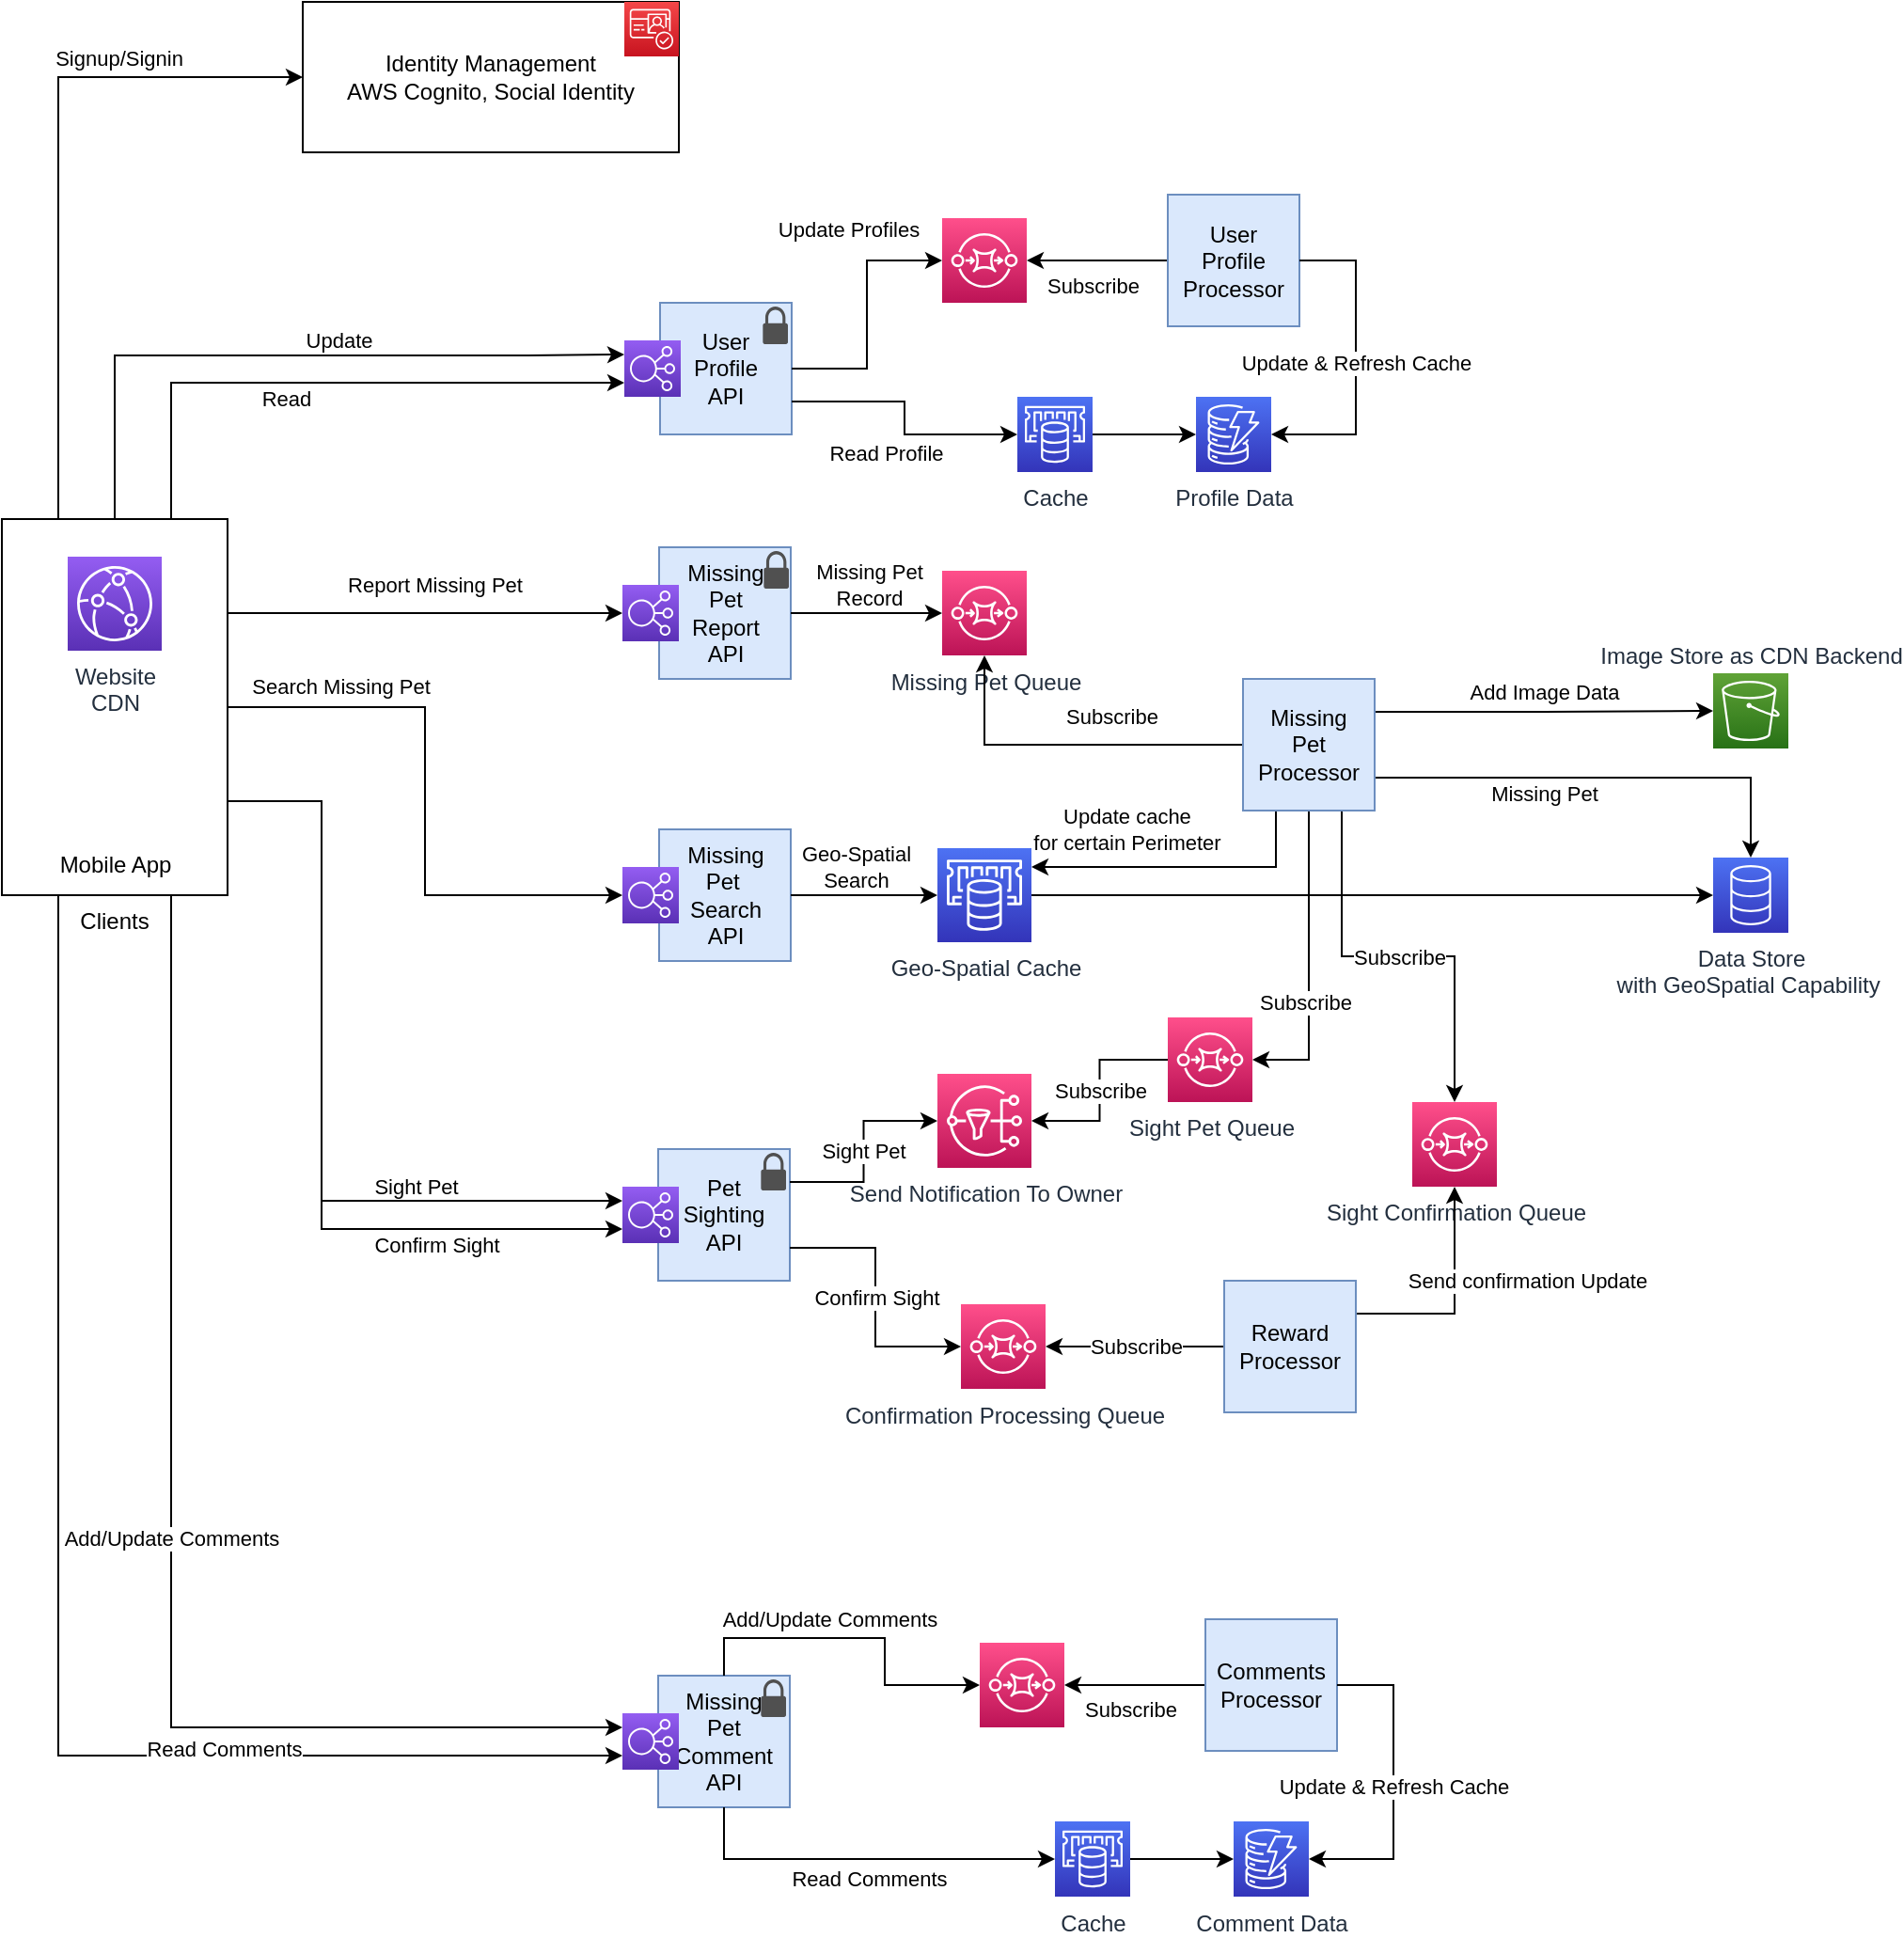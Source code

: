 <mxfile version="15.3.7" type="github">
  <diagram id="lKzk2_0ynHi-unKyOD1F" name="Page-1">
    <mxGraphModel dx="1227" dy="960" grid="1" gridSize="10" guides="1" tooltips="1" connect="1" arrows="1" fold="1" page="1" pageScale="1" pageWidth="1100" pageHeight="850" math="0" shadow="0">
      <root>
        <mxCell id="0" />
        <mxCell id="1" parent="0" />
        <mxCell id="wZwStunDBRkNG8TW0eKS-1" value="Identity Management&lt;br&gt;AWS Cognito, Social Identity" style="rounded=0;whiteSpace=wrap;html=1;" vertex="1" parent="1">
          <mxGeometry x="200" y="40" width="200" height="80" as="geometry" />
        </mxCell>
        <mxCell id="wZwStunDBRkNG8TW0eKS-4" value="Image Store as CDN Backend" style="sketch=0;points=[[0,0,0],[0.25,0,0],[0.5,0,0],[0.75,0,0],[1,0,0],[0,1,0],[0.25,1,0],[0.5,1,0],[0.75,1,0],[1,1,0],[0,0.25,0],[0,0.5,0],[0,0.75,0],[1,0.25,0],[1,0.5,0],[1,0.75,0]];outlineConnect=0;fontColor=#232F3E;gradientColor=#60A337;gradientDirection=north;fillColor=#277116;strokeColor=#ffffff;dashed=0;verticalLabelPosition=top;verticalAlign=bottom;align=center;html=1;fontSize=12;fontStyle=0;aspect=fixed;shape=mxgraph.aws4.resourceIcon;resIcon=mxgraph.aws4.s3;labelPosition=center;" vertex="1" parent="1">
          <mxGeometry x="950" y="397" width="40" height="40" as="geometry" />
        </mxCell>
        <mxCell id="wZwStunDBRkNG8TW0eKS-9" value="" style="sketch=0;points=[[0,0,0],[0.25,0,0],[0.5,0,0],[0.75,0,0],[1,0,0],[0,1,0],[0.25,1,0],[0.5,1,0],[0.75,1,0],[1,1,0],[0,0.25,0],[0,0.5,0],[0,0.75,0],[1,0.25,0],[1,0.5,0],[1,0.75,0]];outlineConnect=0;fontColor=#232F3E;gradientColor=#F54749;gradientDirection=north;fillColor=#C7131F;strokeColor=#ffffff;dashed=0;verticalLabelPosition=bottom;verticalAlign=top;align=center;html=1;fontSize=12;fontStyle=0;aspect=fixed;shape=mxgraph.aws4.resourceIcon;resIcon=mxgraph.aws4.cognito;" vertex="1" parent="1">
          <mxGeometry x="371" y="40" width="29" height="29" as="geometry" />
        </mxCell>
        <mxCell id="wZwStunDBRkNG8TW0eKS-18" value="Signup/Signin" style="edgeStyle=orthogonalEdgeStyle;rounded=0;orthogonalLoop=1;jettySize=auto;html=1;entryX=0;entryY=0.5;entryDx=0;entryDy=0;exitX=0.25;exitY=0;exitDx=0;exitDy=0;" edge="1" parent="1" source="wZwStunDBRkNG8TW0eKS-50" target="wZwStunDBRkNG8TW0eKS-1">
          <mxGeometry x="0.463" y="10" relative="1" as="geometry">
            <mxPoint x="75" y="240" as="sourcePoint" />
            <Array as="points">
              <mxPoint x="70" y="80" />
            </Array>
            <mxPoint as="offset" />
          </mxGeometry>
        </mxCell>
        <mxCell id="wZwStunDBRkNG8TW0eKS-15" style="edgeStyle=orthogonalEdgeStyle;rounded=0;orthogonalLoop=1;jettySize=auto;html=1;entryX=0;entryY=0.25;entryDx=0;entryDy=0;entryPerimeter=0;exitX=0.5;exitY=0;exitDx=0;exitDy=0;" edge="1" parent="1" source="wZwStunDBRkNG8TW0eKS-50" target="wZwStunDBRkNG8TW0eKS-13">
          <mxGeometry relative="1" as="geometry">
            <mxPoint x="220" y="355" as="targetPoint" />
            <Array as="points">
              <mxPoint x="100" y="228" />
              <mxPoint x="320" y="228" />
            </Array>
          </mxGeometry>
        </mxCell>
        <mxCell id="wZwStunDBRkNG8TW0eKS-53" value="Update" style="edgeLabel;html=1;align=center;verticalAlign=middle;resizable=0;points=[];" vertex="1" connectable="0" parent="wZwStunDBRkNG8TW0eKS-15">
          <mxGeometry x="0.134" y="2" relative="1" as="geometry">
            <mxPoint x="3" y="-6" as="offset" />
          </mxGeometry>
        </mxCell>
        <mxCell id="wZwStunDBRkNG8TW0eKS-27" value="Profile Data" style="sketch=0;points=[[0,0,0],[0.25,0,0],[0.5,0,0],[0.75,0,0],[1,0,0],[0,1,0],[0.25,1,0],[0.5,1,0],[0.75,1,0],[1,1,0],[0,0.25,0],[0,0.5,0],[0,0.75,0],[1,0.25,0],[1,0.5,0],[1,0.75,0]];outlineConnect=0;fontColor=#232F3E;gradientColor=#4D72F3;gradientDirection=north;fillColor=#3334B9;strokeColor=#ffffff;dashed=0;verticalLabelPosition=bottom;verticalAlign=top;align=center;html=1;fontSize=12;fontStyle=0;aspect=fixed;shape=mxgraph.aws4.resourceIcon;resIcon=mxgraph.aws4.dynamodb;" vertex="1" parent="1">
          <mxGeometry x="675" y="250" width="40" height="40" as="geometry" />
        </mxCell>
        <mxCell id="wZwStunDBRkNG8TW0eKS-31" value="" style="group" vertex="1" connectable="0" parent="1">
          <mxGeometry x="370" y="650" width="89.0" height="70" as="geometry" />
        </mxCell>
        <mxCell id="wZwStunDBRkNG8TW0eKS-23" value="Pet&lt;br&gt;Sighting&lt;br&gt;API" style="whiteSpace=wrap;html=1;aspect=fixed;fillColor=#dae8fc;strokeColor=#6c8ebf;" vertex="1" parent="wZwStunDBRkNG8TW0eKS-31">
          <mxGeometry x="19" width="70" height="70" as="geometry" />
        </mxCell>
        <mxCell id="wZwStunDBRkNG8TW0eKS-29" value="" style="sketch=0;points=[[0,0,0],[0.25,0,0],[0.5,0,0],[0.75,0,0],[1,0,0],[0,1,0],[0.25,1,0],[0.5,1,0],[0.75,1,0],[1,1,0],[0,0.25,0],[0,0.5,0],[0,0.75,0],[1,0.25,0],[1,0.5,0],[1,0.75,0]];outlineConnect=0;fontColor=#232F3E;gradientColor=#945DF2;gradientDirection=north;fillColor=#5A30B5;strokeColor=#ffffff;dashed=0;verticalLabelPosition=bottom;verticalAlign=top;align=center;html=1;fontSize=12;fontStyle=0;aspect=fixed;shape=mxgraph.aws4.resourceIcon;resIcon=mxgraph.aws4.elastic_load_balancing;" vertex="1" parent="wZwStunDBRkNG8TW0eKS-31">
          <mxGeometry y="20" width="30" height="30" as="geometry" />
        </mxCell>
        <mxCell id="wZwStunDBRkNG8TW0eKS-40" value="" style="sketch=0;pointerEvents=1;shadow=0;dashed=0;html=1;strokeColor=none;fillColor=#505050;labelPosition=center;verticalLabelPosition=bottom;verticalAlign=top;outlineConnect=0;align=center;shape=mxgraph.office.security.lock_protected;" vertex="1" parent="wZwStunDBRkNG8TW0eKS-31">
          <mxGeometry x="73.67" y="2" width="13.33" height="20" as="geometry" />
        </mxCell>
        <mxCell id="wZwStunDBRkNG8TW0eKS-32" value="" style="group" vertex="1" connectable="0" parent="1">
          <mxGeometry x="370" y="480" width="89.5" height="70" as="geometry" />
        </mxCell>
        <mxCell id="wZwStunDBRkNG8TW0eKS-22" value="Missing&lt;br&gt;Pet&amp;nbsp;&lt;br&gt;Search&lt;br&gt;API" style="whiteSpace=wrap;html=1;aspect=fixed;fillColor=#dae8fc;strokeColor=#6c8ebf;" vertex="1" parent="wZwStunDBRkNG8TW0eKS-32">
          <mxGeometry x="19.5" width="70" height="70" as="geometry" />
        </mxCell>
        <mxCell id="wZwStunDBRkNG8TW0eKS-28" value="" style="sketch=0;points=[[0,0,0],[0.25,0,0],[0.5,0,0],[0.75,0,0],[1,0,0],[0,1,0],[0.25,1,0],[0.5,1,0],[0.75,1,0],[1,1,0],[0,0.25,0],[0,0.5,0],[0,0.75,0],[1,0.25,0],[1,0.5,0],[1,0.75,0]];outlineConnect=0;fontColor=#232F3E;gradientColor=#945DF2;gradientDirection=north;fillColor=#5A30B5;strokeColor=#ffffff;dashed=0;verticalLabelPosition=bottom;verticalAlign=top;align=center;html=1;fontSize=12;fontStyle=0;aspect=fixed;shape=mxgraph.aws4.resourceIcon;resIcon=mxgraph.aws4.elastic_load_balancing;" vertex="1" parent="wZwStunDBRkNG8TW0eKS-32">
          <mxGeometry y="20" width="30" height="30" as="geometry" />
        </mxCell>
        <mxCell id="wZwStunDBRkNG8TW0eKS-33" value="" style="group" vertex="1" connectable="0" parent="1">
          <mxGeometry x="371" y="200" width="89.0" height="70" as="geometry" />
        </mxCell>
        <mxCell id="wZwStunDBRkNG8TW0eKS-21" value="User&lt;br&gt;Profile &lt;br&gt;API" style="whiteSpace=wrap;html=1;aspect=fixed;fillColor=#dae8fc;strokeColor=#6c8ebf;" vertex="1" parent="wZwStunDBRkNG8TW0eKS-33">
          <mxGeometry x="19" width="70" height="70" as="geometry" />
        </mxCell>
        <mxCell id="wZwStunDBRkNG8TW0eKS-13" value="" style="sketch=0;points=[[0,0,0],[0.25,0,0],[0.5,0,0],[0.75,0,0],[1,0,0],[0,1,0],[0.25,1,0],[0.5,1,0],[0.75,1,0],[1,1,0],[0,0.25,0],[0,0.5,0],[0,0.75,0],[1,0.25,0],[1,0.5,0],[1,0.75,0]];outlineConnect=0;fontColor=#232F3E;gradientColor=#945DF2;gradientDirection=north;fillColor=#5A30B5;strokeColor=#ffffff;dashed=0;verticalLabelPosition=bottom;verticalAlign=top;align=center;html=1;fontSize=12;fontStyle=0;aspect=fixed;shape=mxgraph.aws4.resourceIcon;resIcon=mxgraph.aws4.elastic_load_balancing;" vertex="1" parent="wZwStunDBRkNG8TW0eKS-33">
          <mxGeometry y="20" width="30" height="30" as="geometry" />
        </mxCell>
        <mxCell id="wZwStunDBRkNG8TW0eKS-39" value="" style="sketch=0;pointerEvents=1;shadow=0;dashed=0;html=1;strokeColor=none;fillColor=#505050;labelPosition=center;verticalLabelPosition=bottom;verticalAlign=top;outlineConnect=0;align=center;shape=mxgraph.office.security.lock_protected;" vertex="1" parent="wZwStunDBRkNG8TW0eKS-33">
          <mxGeometry x="73.67" y="2" width="13.33" height="20" as="geometry" />
        </mxCell>
        <mxCell id="wZwStunDBRkNG8TW0eKS-34" value="" style="group" vertex="1" connectable="0" parent="1">
          <mxGeometry x="370" y="330" width="89.5" height="70" as="geometry" />
        </mxCell>
        <mxCell id="wZwStunDBRkNG8TW0eKS-35" value="Missing&lt;br&gt;Pet&lt;br&gt;Report&lt;br&gt;API" style="whiteSpace=wrap;html=1;aspect=fixed;fillColor=#dae8fc;strokeColor=#6c8ebf;" vertex="1" parent="wZwStunDBRkNG8TW0eKS-34">
          <mxGeometry x="19.5" width="70" height="70" as="geometry" />
        </mxCell>
        <mxCell id="wZwStunDBRkNG8TW0eKS-36" value="" style="sketch=0;points=[[0,0,0],[0.25,0,0],[0.5,0,0],[0.75,0,0],[1,0,0],[0,1,0],[0.25,1,0],[0.5,1,0],[0.75,1,0],[1,1,0],[0,0.25,0],[0,0.5,0],[0,0.75,0],[1,0.25,0],[1,0.5,0],[1,0.75,0]];outlineConnect=0;fontColor=#232F3E;gradientColor=#945DF2;gradientDirection=north;fillColor=#5A30B5;strokeColor=#ffffff;dashed=0;verticalLabelPosition=bottom;verticalAlign=top;align=center;html=1;fontSize=12;fontStyle=0;aspect=fixed;shape=mxgraph.aws4.resourceIcon;resIcon=mxgraph.aws4.elastic_load_balancing;" vertex="1" parent="wZwStunDBRkNG8TW0eKS-34">
          <mxGeometry y="20" width="30" height="30" as="geometry" />
        </mxCell>
        <mxCell id="wZwStunDBRkNG8TW0eKS-41" value="" style="sketch=0;pointerEvents=1;shadow=0;dashed=0;html=1;strokeColor=none;fillColor=#505050;labelPosition=center;verticalLabelPosition=bottom;verticalAlign=top;outlineConnect=0;align=center;shape=mxgraph.office.security.lock_protected;" vertex="1" parent="wZwStunDBRkNG8TW0eKS-34">
          <mxGeometry x="75.17" y="2" width="13.33" height="20" as="geometry" />
        </mxCell>
        <mxCell id="wZwStunDBRkNG8TW0eKS-48" value="Update Profiles" style="edgeStyle=orthogonalEdgeStyle;rounded=0;orthogonalLoop=1;jettySize=auto;html=1;entryX=0;entryY=0.5;entryDx=0;entryDy=0;entryPerimeter=0;exitX=1;exitY=0.5;exitDx=0;exitDy=0;" edge="1" parent="1" source="wZwStunDBRkNG8TW0eKS-21" target="wZwStunDBRkNG8TW0eKS-56">
          <mxGeometry x="0.418" y="20" relative="1" as="geometry">
            <mxPoint x="470" y="235" as="sourcePoint" />
            <mxPoint x="-10" y="3" as="offset" />
          </mxGeometry>
        </mxCell>
        <mxCell id="wZwStunDBRkNG8TW0eKS-52" value="" style="group" vertex="1" connectable="0" parent="1">
          <mxGeometry x="40" y="315" width="120" height="200" as="geometry" />
        </mxCell>
        <mxCell id="wZwStunDBRkNG8TW0eKS-50" value="Clients" style="rounded=0;whiteSpace=wrap;html=1;labelPosition=center;verticalLabelPosition=bottom;align=center;verticalAlign=top;" vertex="1" parent="wZwStunDBRkNG8TW0eKS-52">
          <mxGeometry width="120" height="200" as="geometry" />
        </mxCell>
        <mxCell id="wZwStunDBRkNG8TW0eKS-11" value="Mobile App" style="shape=image;html=1;verticalAlign=top;verticalLabelPosition=bottom;labelBackgroundColor=#ffffff;imageAspect=0;aspect=fixed;image=https://cdn4.iconfinder.com/data/icons/desktop-app-free/32/Desktop_Desktop_App_Smartphone_Phone_Android-09-128.png" vertex="1" parent="wZwStunDBRkNG8TW0eKS-52">
          <mxGeometry x="35" y="120" width="50" height="50" as="geometry" />
        </mxCell>
        <mxCell id="wZwStunDBRkNG8TW0eKS-6" value="Website&lt;br&gt;CDN" style="sketch=0;points=[[0,0,0],[0.25,0,0],[0.5,0,0],[0.75,0,0],[1,0,0],[0,1,0],[0.25,1,0],[0.5,1,0],[0.75,1,0],[1,1,0],[0,0.25,0],[0,0.5,0],[0,0.75,0],[1,0.25,0],[1,0.5,0],[1,0.75,0]];outlineConnect=0;fontColor=#232F3E;gradientColor=#945DF2;gradientDirection=north;fillColor=#5A30B5;strokeColor=#ffffff;dashed=0;verticalLabelPosition=bottom;verticalAlign=top;align=center;html=1;fontSize=12;fontStyle=0;aspect=fixed;shape=mxgraph.aws4.resourceIcon;resIcon=mxgraph.aws4.cloudfront;" vertex="1" parent="wZwStunDBRkNG8TW0eKS-52">
          <mxGeometry x="35" y="20" width="50" height="50" as="geometry" />
        </mxCell>
        <mxCell id="wZwStunDBRkNG8TW0eKS-56" value="" style="sketch=0;points=[[0,0,0],[0.25,0,0],[0.5,0,0],[0.75,0,0],[1,0,0],[0,1,0],[0.25,1,0],[0.5,1,0],[0.75,1,0],[1,1,0],[0,0.25,0],[0,0.5,0],[0,0.75,0],[1,0.25,0],[1,0.5,0],[1,0.75,0]];outlineConnect=0;fontColor=#232F3E;gradientColor=#FF4F8B;gradientDirection=north;fillColor=#BC1356;strokeColor=#ffffff;dashed=0;verticalLabelPosition=bottom;verticalAlign=top;align=center;html=1;fontSize=12;fontStyle=0;aspect=fixed;shape=mxgraph.aws4.resourceIcon;resIcon=mxgraph.aws4.sqs;" vertex="1" parent="1">
          <mxGeometry x="540" y="155" width="45" height="45" as="geometry" />
        </mxCell>
        <mxCell id="wZwStunDBRkNG8TW0eKS-62" value="Subscribe" style="edgeStyle=orthogonalEdgeStyle;rounded=0;orthogonalLoop=1;jettySize=auto;html=1;" edge="1" parent="1" source="wZwStunDBRkNG8TW0eKS-58" target="wZwStunDBRkNG8TW0eKS-56">
          <mxGeometry x="0.067" y="13" relative="1" as="geometry">
            <mxPoint as="offset" />
          </mxGeometry>
        </mxCell>
        <mxCell id="wZwStunDBRkNG8TW0eKS-58" value="User&lt;br&gt;Profile &lt;br&gt;Processor" style="whiteSpace=wrap;html=1;aspect=fixed;fillColor=#dae8fc;strokeColor=#6c8ebf;" vertex="1" parent="1">
          <mxGeometry x="660" y="142.5" width="70" height="70" as="geometry" />
        </mxCell>
        <mxCell id="wZwStunDBRkNG8TW0eKS-64" style="edgeStyle=orthogonalEdgeStyle;rounded=0;orthogonalLoop=1;jettySize=auto;html=1;exitX=0.75;exitY=0;exitDx=0;exitDy=0;entryX=0;entryY=0.75;entryDx=0;entryDy=0;entryPerimeter=0;" edge="1" parent="1" source="wZwStunDBRkNG8TW0eKS-50" target="wZwStunDBRkNG8TW0eKS-13">
          <mxGeometry relative="1" as="geometry" />
        </mxCell>
        <mxCell id="wZwStunDBRkNG8TW0eKS-65" value="Read" style="edgeLabel;html=1;align=center;verticalAlign=middle;resizable=0;points=[];" vertex="1" connectable="0" parent="wZwStunDBRkNG8TW0eKS-64">
          <mxGeometry x="-0.149" y="-2" relative="1" as="geometry">
            <mxPoint y="6" as="offset" />
          </mxGeometry>
        </mxCell>
        <mxCell id="wZwStunDBRkNG8TW0eKS-66" value="Read Profile" style="edgeStyle=orthogonalEdgeStyle;rounded=0;orthogonalLoop=1;jettySize=auto;html=1;exitX=1;exitY=0.75;exitDx=0;exitDy=0;entryX=0;entryY=0.5;entryDx=0;entryDy=0;entryPerimeter=0;" edge="1" parent="1" source="wZwStunDBRkNG8TW0eKS-21" target="wZwStunDBRkNG8TW0eKS-71">
          <mxGeometry x="0.127" y="-14" relative="1" as="geometry">
            <mxPoint x="-10" y="-4" as="offset" />
          </mxGeometry>
        </mxCell>
        <mxCell id="wZwStunDBRkNG8TW0eKS-67" value="Data Store &lt;br&gt;with GeoSpatial Capability&amp;nbsp;" style="sketch=0;points=[[0,0,0],[0.25,0,0],[0.5,0,0],[0.75,0,0],[1,0,0],[0,1,0],[0.25,1,0],[0.5,1,0],[0.75,1,0],[1,1,0],[0,0.25,0],[0,0.5,0],[0,0.75,0],[1,0.25,0],[1,0.5,0],[1,0.75,0]];outlineConnect=0;fontColor=#232F3E;gradientColor=#4D72F3;gradientDirection=north;fillColor=#3334B9;strokeColor=#ffffff;dashed=0;verticalLabelPosition=bottom;verticalAlign=top;align=center;html=1;fontSize=12;fontStyle=0;aspect=fixed;shape=mxgraph.aws4.resourceIcon;resIcon=mxgraph.aws4.database;" vertex="1" parent="1">
          <mxGeometry x="950" y="495" width="40" height="40" as="geometry" />
        </mxCell>
        <mxCell id="wZwStunDBRkNG8TW0eKS-68" value="Missing Pet Queue" style="sketch=0;points=[[0,0,0],[0.25,0,0],[0.5,0,0],[0.75,0,0],[1,0,0],[0,1,0],[0.25,1,0],[0.5,1,0],[0.75,1,0],[1,1,0],[0,0.25,0],[0,0.5,0],[0,0.75,0],[1,0.25,0],[1,0.5,0],[1,0.75,0]];outlineConnect=0;fontColor=#232F3E;gradientColor=#FF4F8B;gradientDirection=north;fillColor=#BC1356;strokeColor=#ffffff;dashed=0;verticalLabelPosition=bottom;verticalAlign=top;align=center;html=1;fontSize=12;fontStyle=0;aspect=fixed;shape=mxgraph.aws4.resourceIcon;resIcon=mxgraph.aws4.sqs;" vertex="1" parent="1">
          <mxGeometry x="540" y="342.5" width="45" height="45" as="geometry" />
        </mxCell>
        <mxCell id="wZwStunDBRkNG8TW0eKS-69" value="Report Missing Pet" style="edgeStyle=orthogonalEdgeStyle;rounded=0;orthogonalLoop=1;jettySize=auto;html=1;exitX=1;exitY=0.25;exitDx=0;exitDy=0;entryX=0;entryY=0.5;entryDx=0;entryDy=0;entryPerimeter=0;" edge="1" parent="1" source="wZwStunDBRkNG8TW0eKS-50" target="wZwStunDBRkNG8TW0eKS-36">
          <mxGeometry x="0.048" y="15" relative="1" as="geometry">
            <mxPoint as="offset" />
          </mxGeometry>
        </mxCell>
        <mxCell id="wZwStunDBRkNG8TW0eKS-63" value="Update &amp;amp; Refresh Cache" style="edgeStyle=orthogonalEdgeStyle;rounded=0;orthogonalLoop=1;jettySize=auto;html=1;entryX=1;entryY=0.5;entryDx=0;entryDy=0;entryPerimeter=0;" edge="1" parent="1" source="wZwStunDBRkNG8TW0eKS-58" target="wZwStunDBRkNG8TW0eKS-27">
          <mxGeometry relative="1" as="geometry">
            <mxPoint x="764" y="280" as="targetPoint" />
            <Array as="points">
              <mxPoint x="760" y="178" />
              <mxPoint x="760" y="270" />
            </Array>
          </mxGeometry>
        </mxCell>
        <mxCell id="wZwStunDBRkNG8TW0eKS-72" value="" style="edgeStyle=orthogonalEdgeStyle;rounded=0;orthogonalLoop=1;jettySize=auto;html=1;" edge="1" parent="1" source="wZwStunDBRkNG8TW0eKS-71" target="wZwStunDBRkNG8TW0eKS-27">
          <mxGeometry relative="1" as="geometry" />
        </mxCell>
        <mxCell id="wZwStunDBRkNG8TW0eKS-71" value="Cache" style="sketch=0;points=[[0,0,0],[0.25,0,0],[0.5,0,0],[0.75,0,0],[1,0,0],[0,1,0],[0.25,1,0],[0.5,1,0],[0.75,1,0],[1,1,0],[0,0.25,0],[0,0.5,0],[0,0.75,0],[1,0.25,0],[1,0.5,0],[1,0.75,0]];outlineConnect=0;fontColor=#232F3E;gradientColor=#4D72F3;gradientDirection=north;fillColor=#3334B9;strokeColor=#ffffff;dashed=0;verticalLabelPosition=bottom;verticalAlign=top;align=center;html=1;fontSize=12;fontStyle=0;aspect=fixed;shape=mxgraph.aws4.resourceIcon;resIcon=mxgraph.aws4.elasticache;" vertex="1" parent="1">
          <mxGeometry x="580" y="250" width="40" height="40" as="geometry" />
        </mxCell>
        <mxCell id="wZwStunDBRkNG8TW0eKS-73" value="Missing Pet&lt;br&gt;Record" style="edgeStyle=orthogonalEdgeStyle;rounded=0;orthogonalLoop=1;jettySize=auto;html=1;" edge="1" parent="1" source="wZwStunDBRkNG8TW0eKS-35" target="wZwStunDBRkNG8TW0eKS-68">
          <mxGeometry x="0.006" y="15" relative="1" as="geometry">
            <mxPoint x="1" as="offset" />
          </mxGeometry>
        </mxCell>
        <mxCell id="wZwStunDBRkNG8TW0eKS-76" value="Subscribe" style="edgeStyle=orthogonalEdgeStyle;rounded=0;orthogonalLoop=1;jettySize=auto;html=1;" edge="1" parent="1" source="wZwStunDBRkNG8TW0eKS-74" target="wZwStunDBRkNG8TW0eKS-68">
          <mxGeometry x="-0.243" y="-15" relative="1" as="geometry">
            <mxPoint as="offset" />
          </mxGeometry>
        </mxCell>
        <mxCell id="wZwStunDBRkNG8TW0eKS-77" style="edgeStyle=orthogonalEdgeStyle;rounded=0;orthogonalLoop=1;jettySize=auto;html=1;exitX=1;exitY=0.75;exitDx=0;exitDy=0;entryX=0.5;entryY=0;entryDx=0;entryDy=0;entryPerimeter=0;" edge="1" parent="1" source="wZwStunDBRkNG8TW0eKS-74" target="wZwStunDBRkNG8TW0eKS-67">
          <mxGeometry relative="1" as="geometry">
            <Array as="points">
              <mxPoint x="970" y="453" />
            </Array>
          </mxGeometry>
        </mxCell>
        <mxCell id="wZwStunDBRkNG8TW0eKS-80" value="Missing Pet" style="edgeLabel;html=1;align=center;verticalAlign=middle;resizable=0;points=[];" vertex="1" connectable="0" parent="wZwStunDBRkNG8TW0eKS-77">
          <mxGeometry x="0.16" y="-2" relative="1" as="geometry">
            <mxPoint x="-51" y="6" as="offset" />
          </mxGeometry>
        </mxCell>
        <mxCell id="wZwStunDBRkNG8TW0eKS-78" style="edgeStyle=orthogonalEdgeStyle;rounded=0;orthogonalLoop=1;jettySize=auto;html=1;exitX=1;exitY=0.25;exitDx=0;exitDy=0;entryX=0;entryY=0.5;entryDx=0;entryDy=0;entryPerimeter=0;" edge="1" parent="1" source="wZwStunDBRkNG8TW0eKS-74" target="wZwStunDBRkNG8TW0eKS-4">
          <mxGeometry relative="1" as="geometry" />
        </mxCell>
        <mxCell id="wZwStunDBRkNG8TW0eKS-79" value="Add Image Data" style="edgeLabel;html=1;align=center;verticalAlign=middle;resizable=0;points=[];" vertex="1" connectable="0" parent="wZwStunDBRkNG8TW0eKS-78">
          <mxGeometry x="0.138" y="1" relative="1" as="geometry">
            <mxPoint x="-12" y="-9" as="offset" />
          </mxGeometry>
        </mxCell>
        <mxCell id="wZwStunDBRkNG8TW0eKS-83" value="Update cache &lt;br&gt;for certain Perimeter" style="edgeStyle=orthogonalEdgeStyle;rounded=0;orthogonalLoop=1;jettySize=auto;html=1;exitX=0.25;exitY=1;exitDx=0;exitDy=0;" edge="1" parent="1" source="wZwStunDBRkNG8TW0eKS-74" target="wZwStunDBRkNG8TW0eKS-82">
          <mxGeometry x="0.378" y="-20" relative="1" as="geometry">
            <Array as="points">
              <mxPoint x="718" y="500" />
            </Array>
            <mxPoint as="offset" />
          </mxGeometry>
        </mxCell>
        <mxCell id="wZwStunDBRkNG8TW0eKS-99" style="edgeStyle=orthogonalEdgeStyle;rounded=0;orthogonalLoop=1;jettySize=auto;html=1;entryX=1;entryY=0.5;entryDx=0;entryDy=0;entryPerimeter=0;" edge="1" parent="1" source="wZwStunDBRkNG8TW0eKS-74" target="wZwStunDBRkNG8TW0eKS-96">
          <mxGeometry relative="1" as="geometry">
            <mxPoint x="610" y="640" as="targetPoint" />
            <Array as="points">
              <mxPoint x="735" y="603" />
            </Array>
          </mxGeometry>
        </mxCell>
        <mxCell id="wZwStunDBRkNG8TW0eKS-100" value="Subscribe" style="edgeLabel;html=1;align=center;verticalAlign=middle;resizable=0;points=[];" vertex="1" connectable="0" parent="wZwStunDBRkNG8TW0eKS-99">
          <mxGeometry x="0.383" y="2" relative="1" as="geometry">
            <mxPoint x="-4" y="-11" as="offset" />
          </mxGeometry>
        </mxCell>
        <mxCell id="wZwStunDBRkNG8TW0eKS-136" value="Subscribe" style="edgeStyle=orthogonalEdgeStyle;rounded=0;orthogonalLoop=1;jettySize=auto;html=1;exitX=0.75;exitY=1;exitDx=0;exitDy=0;" edge="1" parent="1" source="wZwStunDBRkNG8TW0eKS-74" target="wZwStunDBRkNG8TW0eKS-111">
          <mxGeometry relative="1" as="geometry" />
        </mxCell>
        <mxCell id="wZwStunDBRkNG8TW0eKS-74" value="Missing &lt;br&gt;Pet&lt;br&gt;Processor" style="whiteSpace=wrap;html=1;aspect=fixed;fillColor=#dae8fc;strokeColor=#6c8ebf;" vertex="1" parent="1">
          <mxGeometry x="700" y="400" width="70" height="70" as="geometry" />
        </mxCell>
        <mxCell id="wZwStunDBRkNG8TW0eKS-84" style="edgeStyle=orthogonalEdgeStyle;rounded=0;orthogonalLoop=1;jettySize=auto;html=1;exitX=1;exitY=0.5;exitDx=0;exitDy=0;exitPerimeter=0;" edge="1" parent="1" source="wZwStunDBRkNG8TW0eKS-82">
          <mxGeometry relative="1" as="geometry">
            <mxPoint x="950" y="515" as="targetPoint" />
            <Array as="points" />
          </mxGeometry>
        </mxCell>
        <mxCell id="wZwStunDBRkNG8TW0eKS-82" value="Geo-Spatial Cache" style="sketch=0;points=[[0,0,0],[0.25,0,0],[0.5,0,0],[0.75,0,0],[1,0,0],[0,1,0],[0.25,1,0],[0.5,1,0],[0.75,1,0],[1,1,0],[0,0.25,0],[0,0.5,0],[0,0.75,0],[1,0.25,0],[1,0.5,0],[1,0.75,0]];outlineConnect=0;fontColor=#232F3E;gradientColor=#4D72F3;gradientDirection=north;fillColor=#3334B9;strokeColor=#ffffff;dashed=0;verticalLabelPosition=bottom;verticalAlign=top;align=center;html=1;fontSize=12;fontStyle=0;aspect=fixed;shape=mxgraph.aws4.resourceIcon;resIcon=mxgraph.aws4.elasticache;" vertex="1" parent="1">
          <mxGeometry x="537.5" y="490" width="50" height="50" as="geometry" />
        </mxCell>
        <mxCell id="wZwStunDBRkNG8TW0eKS-85" style="edgeStyle=orthogonalEdgeStyle;rounded=0;orthogonalLoop=1;jettySize=auto;html=1;" edge="1" parent="1" source="wZwStunDBRkNG8TW0eKS-50" target="wZwStunDBRkNG8TW0eKS-28">
          <mxGeometry relative="1" as="geometry" />
        </mxCell>
        <mxCell id="wZwStunDBRkNG8TW0eKS-94" value="Search Missing Pet" style="edgeLabel;html=1;align=center;verticalAlign=middle;resizable=0;points=[];" vertex="1" connectable="0" parent="wZwStunDBRkNG8TW0eKS-85">
          <mxGeometry x="-0.246" y="-1" relative="1" as="geometry">
            <mxPoint x="-44" y="-23" as="offset" />
          </mxGeometry>
        </mxCell>
        <mxCell id="wZwStunDBRkNG8TW0eKS-86" style="edgeStyle=orthogonalEdgeStyle;rounded=0;orthogonalLoop=1;jettySize=auto;html=1;" edge="1" parent="1" source="wZwStunDBRkNG8TW0eKS-22" target="wZwStunDBRkNG8TW0eKS-82">
          <mxGeometry relative="1" as="geometry" />
        </mxCell>
        <mxCell id="wZwStunDBRkNG8TW0eKS-87" value="Geo-Spatial &lt;br&gt;Search" style="edgeLabel;html=1;align=center;verticalAlign=middle;resizable=0;points=[];" vertex="1" connectable="0" parent="wZwStunDBRkNG8TW0eKS-86">
          <mxGeometry x="-0.131" y="-4" relative="1" as="geometry">
            <mxPoint y="-19" as="offset" />
          </mxGeometry>
        </mxCell>
        <mxCell id="wZwStunDBRkNG8TW0eKS-88" value="" style="group" vertex="1" connectable="0" parent="1">
          <mxGeometry x="370" y="930" width="89.0" height="70" as="geometry" />
        </mxCell>
        <mxCell id="wZwStunDBRkNG8TW0eKS-89" value="Missing &lt;br&gt;Pet&lt;br&gt;Comment&lt;br&gt;API" style="whiteSpace=wrap;html=1;aspect=fixed;fillColor=#dae8fc;strokeColor=#6c8ebf;" vertex="1" parent="wZwStunDBRkNG8TW0eKS-88">
          <mxGeometry x="19" width="70" height="70" as="geometry" />
        </mxCell>
        <mxCell id="wZwStunDBRkNG8TW0eKS-90" value="" style="sketch=0;points=[[0,0,0],[0.25,0,0],[0.5,0,0],[0.75,0,0],[1,0,0],[0,1,0],[0.25,1,0],[0.5,1,0],[0.75,1,0],[1,1,0],[0,0.25,0],[0,0.5,0],[0,0.75,0],[1,0.25,0],[1,0.5,0],[1,0.75,0]];outlineConnect=0;fontColor=#232F3E;gradientColor=#945DF2;gradientDirection=north;fillColor=#5A30B5;strokeColor=#ffffff;dashed=0;verticalLabelPosition=bottom;verticalAlign=top;align=center;html=1;fontSize=12;fontStyle=0;aspect=fixed;shape=mxgraph.aws4.resourceIcon;resIcon=mxgraph.aws4.elastic_load_balancing;" vertex="1" parent="wZwStunDBRkNG8TW0eKS-88">
          <mxGeometry y="20" width="30" height="30" as="geometry" />
        </mxCell>
        <mxCell id="wZwStunDBRkNG8TW0eKS-91" value="" style="sketch=0;pointerEvents=1;shadow=0;dashed=0;html=1;strokeColor=none;fillColor=#505050;labelPosition=center;verticalLabelPosition=bottom;verticalAlign=top;outlineConnect=0;align=center;shape=mxgraph.office.security.lock_protected;" vertex="1" parent="wZwStunDBRkNG8TW0eKS-88">
          <mxGeometry x="73.67" y="2" width="13.33" height="20" as="geometry" />
        </mxCell>
        <mxCell id="wZwStunDBRkNG8TW0eKS-93" style="edgeStyle=orthogonalEdgeStyle;rounded=0;orthogonalLoop=1;jettySize=auto;html=1;exitX=1;exitY=0.75;exitDx=0;exitDy=0;entryX=0;entryY=0.25;entryDx=0;entryDy=0;entryPerimeter=0;" edge="1" parent="1" source="wZwStunDBRkNG8TW0eKS-50" target="wZwStunDBRkNG8TW0eKS-29">
          <mxGeometry relative="1" as="geometry">
            <Array as="points">
              <mxPoint x="210" y="465" />
              <mxPoint x="210" y="678" />
            </Array>
          </mxGeometry>
        </mxCell>
        <mxCell id="wZwStunDBRkNG8TW0eKS-95" value="Sight Pet" style="edgeLabel;html=1;align=center;verticalAlign=middle;resizable=0;points=[];" vertex="1" connectable="0" parent="wZwStunDBRkNG8TW0eKS-93">
          <mxGeometry x="0.479" y="2" relative="1" as="geometry">
            <mxPoint y="-6" as="offset" />
          </mxGeometry>
        </mxCell>
        <mxCell id="wZwStunDBRkNG8TW0eKS-116" value="Subscribe" style="edgeStyle=orthogonalEdgeStyle;rounded=0;orthogonalLoop=1;jettySize=auto;html=1;entryX=1;entryY=0.5;entryDx=0;entryDy=0;entryPerimeter=0;" edge="1" parent="1" source="wZwStunDBRkNG8TW0eKS-96" target="wZwStunDBRkNG8TW0eKS-114">
          <mxGeometry relative="1" as="geometry" />
        </mxCell>
        <mxCell id="wZwStunDBRkNG8TW0eKS-96" value="Sight Pet Queue" style="sketch=0;points=[[0,0,0],[0.25,0,0],[0.5,0,0],[0.75,0,0],[1,0,0],[0,1,0],[0.25,1,0],[0.5,1,0],[0.75,1,0],[1,1,0],[0,0.25,0],[0,0.5,0],[0,0.75,0],[1,0.25,0],[1,0.5,0],[1,0.75,0]];outlineConnect=0;fontColor=#232F3E;gradientColor=#FF4F8B;gradientDirection=north;fillColor=#BC1356;strokeColor=#ffffff;dashed=0;verticalLabelPosition=bottom;verticalAlign=top;align=center;html=1;fontSize=12;fontStyle=0;aspect=fixed;shape=mxgraph.aws4.resourceIcon;resIcon=mxgraph.aws4.sqs;" vertex="1" parent="1">
          <mxGeometry x="660" y="580" width="45" height="45" as="geometry" />
        </mxCell>
        <mxCell id="wZwStunDBRkNG8TW0eKS-97" value="Sight Pet" style="edgeStyle=orthogonalEdgeStyle;rounded=0;orthogonalLoop=1;jettySize=auto;html=1;exitX=1;exitY=0.25;exitDx=0;exitDy=0;entryX=0;entryY=0.5;entryDx=0;entryDy=0;entryPerimeter=0;" edge="1" parent="1" source="wZwStunDBRkNG8TW0eKS-23" target="wZwStunDBRkNG8TW0eKS-114">
          <mxGeometry relative="1" as="geometry" />
        </mxCell>
        <mxCell id="wZwStunDBRkNG8TW0eKS-101" style="edgeStyle=orthogonalEdgeStyle;rounded=0;orthogonalLoop=1;jettySize=auto;html=1;exitX=1;exitY=0.75;exitDx=0;exitDy=0;entryX=0;entryY=0.75;entryDx=0;entryDy=0;entryPerimeter=0;" edge="1" parent="1" source="wZwStunDBRkNG8TW0eKS-50" target="wZwStunDBRkNG8TW0eKS-29">
          <mxGeometry relative="1" as="geometry">
            <Array as="points">
              <mxPoint x="210" y="465" />
              <mxPoint x="210" y="693" />
            </Array>
          </mxGeometry>
        </mxCell>
        <mxCell id="wZwStunDBRkNG8TW0eKS-102" value="Confirm Sight" style="edgeLabel;html=1;align=center;verticalAlign=middle;resizable=0;points=[];" vertex="1" connectable="0" parent="wZwStunDBRkNG8TW0eKS-101">
          <mxGeometry x="0.718" relative="1" as="geometry">
            <mxPoint x="-38" y="8" as="offset" />
          </mxGeometry>
        </mxCell>
        <mxCell id="wZwStunDBRkNG8TW0eKS-107" value="Confirm Sight" style="edgeStyle=orthogonalEdgeStyle;rounded=0;orthogonalLoop=1;jettySize=auto;html=1;exitX=1;exitY=0.75;exitDx=0;exitDy=0;entryX=0;entryY=0.5;entryDx=0;entryDy=0;entryPerimeter=0;" edge="1" parent="1" source="wZwStunDBRkNG8TW0eKS-23" target="wZwStunDBRkNG8TW0eKS-131">
          <mxGeometry relative="1" as="geometry">
            <mxPoint x="540" y="732.5" as="targetPoint" />
          </mxGeometry>
        </mxCell>
        <mxCell id="wZwStunDBRkNG8TW0eKS-111" value="Sight Confirmation Queue" style="sketch=0;points=[[0,0,0],[0.25,0,0],[0.5,0,0],[0.75,0,0],[1,0,0],[0,1,0],[0.25,1,0],[0.5,1,0],[0.75,1,0],[1,1,0],[0,0.25,0],[0,0.5,0],[0,0.75,0],[1,0.25,0],[1,0.5,0],[1,0.75,0]];outlineConnect=0;fontColor=#232F3E;gradientColor=#FF4F8B;gradientDirection=north;fillColor=#BC1356;strokeColor=#ffffff;dashed=0;verticalLabelPosition=bottom;verticalAlign=top;align=center;html=1;fontSize=12;fontStyle=0;aspect=fixed;shape=mxgraph.aws4.resourceIcon;resIcon=mxgraph.aws4.sqs;" vertex="1" parent="1">
          <mxGeometry x="790" y="625" width="45" height="45" as="geometry" />
        </mxCell>
        <mxCell id="wZwStunDBRkNG8TW0eKS-114" value="Send Notification To Owner" style="sketch=0;points=[[0,0,0],[0.25,0,0],[0.5,0,0],[0.75,0,0],[1,0,0],[0,1,0],[0.25,1,0],[0.5,1,0],[0.75,1,0],[1,1,0],[0,0.25,0],[0,0.5,0],[0,0.75,0],[1,0.25,0],[1,0.5,0],[1,0.75,0]];outlineConnect=0;fontColor=#232F3E;gradientColor=#FF4F8B;gradientDirection=north;fillColor=#BC1356;strokeColor=#ffffff;dashed=0;verticalLabelPosition=bottom;verticalAlign=top;align=center;html=1;fontSize=12;fontStyle=0;aspect=fixed;shape=mxgraph.aws4.resourceIcon;resIcon=mxgraph.aws4.sns;" vertex="1" parent="1">
          <mxGeometry x="537.5" y="610" width="50" height="50" as="geometry" />
        </mxCell>
        <mxCell id="wZwStunDBRkNG8TW0eKS-118" value="Add/Update Comments" style="edgeStyle=orthogonalEdgeStyle;rounded=0;orthogonalLoop=1;jettySize=auto;html=1;exitX=0.75;exitY=1;exitDx=0;exitDy=0;entryX=0;entryY=0.25;entryDx=0;entryDy=0;entryPerimeter=0;" edge="1" parent="1" source="wZwStunDBRkNG8TW0eKS-50" target="wZwStunDBRkNG8TW0eKS-90">
          <mxGeometry relative="1" as="geometry">
            <mxPoint x="370" y="840" as="targetPoint" />
            <Array as="points">
              <mxPoint x="130" y="958" />
            </Array>
          </mxGeometry>
        </mxCell>
        <mxCell id="wZwStunDBRkNG8TW0eKS-120" value="Comment Data" style="sketch=0;points=[[0,0,0],[0.25,0,0],[0.5,0,0],[0.75,0,0],[1,0,0],[0,1,0],[0.25,1,0],[0.5,1,0],[0.75,1,0],[1,1,0],[0,0.25,0],[0,0.5,0],[0,0.75,0],[1,0.25,0],[1,0.5,0],[1,0.75,0]];outlineConnect=0;fontColor=#232F3E;gradientColor=#4D72F3;gradientDirection=north;fillColor=#3334B9;strokeColor=#ffffff;dashed=0;verticalLabelPosition=bottom;verticalAlign=top;align=center;html=1;fontSize=12;fontStyle=0;aspect=fixed;shape=mxgraph.aws4.resourceIcon;resIcon=mxgraph.aws4.dynamodb;" vertex="1" parent="1">
          <mxGeometry x="695" y="1007.5" width="40" height="40" as="geometry" />
        </mxCell>
        <mxCell id="wZwStunDBRkNG8TW0eKS-121" value="Add/Update Comments" style="edgeStyle=orthogonalEdgeStyle;rounded=0;orthogonalLoop=1;jettySize=auto;html=1;entryX=0;entryY=0.5;entryDx=0;entryDy=0;entryPerimeter=0;exitX=0.5;exitY=0;exitDx=0;exitDy=0;" edge="1" parent="1" target="wZwStunDBRkNG8TW0eKS-122" source="wZwStunDBRkNG8TW0eKS-89">
          <mxGeometry x="-0.16" y="10" relative="1" as="geometry">
            <mxPoint x="480" y="992.5" as="sourcePoint" />
            <mxPoint as="offset" />
          </mxGeometry>
        </mxCell>
        <mxCell id="wZwStunDBRkNG8TW0eKS-122" value="" style="sketch=0;points=[[0,0,0],[0.25,0,0],[0.5,0,0],[0.75,0,0],[1,0,0],[0,1,0],[0.25,1,0],[0.5,1,0],[0.75,1,0],[1,1,0],[0,0.25,0],[0,0.5,0],[0,0.75,0],[1,0.25,0],[1,0.5,0],[1,0.75,0]];outlineConnect=0;fontColor=#232F3E;gradientColor=#FF4F8B;gradientDirection=north;fillColor=#BC1356;strokeColor=#ffffff;dashed=0;verticalLabelPosition=bottom;verticalAlign=top;align=center;html=1;fontSize=12;fontStyle=0;aspect=fixed;shape=mxgraph.aws4.resourceIcon;resIcon=mxgraph.aws4.sqs;" vertex="1" parent="1">
          <mxGeometry x="560" y="912.5" width="45" height="45" as="geometry" />
        </mxCell>
        <mxCell id="wZwStunDBRkNG8TW0eKS-123" value="Subscribe" style="edgeStyle=orthogonalEdgeStyle;rounded=0;orthogonalLoop=1;jettySize=auto;html=1;" edge="1" parent="1" source="wZwStunDBRkNG8TW0eKS-124" target="wZwStunDBRkNG8TW0eKS-122">
          <mxGeometry x="0.067" y="13" relative="1" as="geometry">
            <mxPoint as="offset" />
          </mxGeometry>
        </mxCell>
        <mxCell id="wZwStunDBRkNG8TW0eKS-124" value="Comments Processor" style="whiteSpace=wrap;html=1;aspect=fixed;fillColor=#dae8fc;strokeColor=#6c8ebf;" vertex="1" parent="1">
          <mxGeometry x="680" y="900" width="70" height="70" as="geometry" />
        </mxCell>
        <mxCell id="wZwStunDBRkNG8TW0eKS-125" value="Read Comments" style="edgeStyle=orthogonalEdgeStyle;rounded=0;orthogonalLoop=1;jettySize=auto;html=1;exitX=0.5;exitY=1;exitDx=0;exitDy=0;entryX=0;entryY=0.5;entryDx=0;entryDy=0;entryPerimeter=0;" edge="1" parent="1" target="wZwStunDBRkNG8TW0eKS-128" source="wZwStunDBRkNG8TW0eKS-89">
          <mxGeometry x="0.127" y="-14" relative="1" as="geometry">
            <mxPoint x="480" y="1010" as="sourcePoint" />
            <mxPoint x="-10" y="-4" as="offset" />
          </mxGeometry>
        </mxCell>
        <mxCell id="wZwStunDBRkNG8TW0eKS-126" value="Update &amp;amp; Refresh Cache" style="edgeStyle=orthogonalEdgeStyle;rounded=0;orthogonalLoop=1;jettySize=auto;html=1;entryX=1;entryY=0.5;entryDx=0;entryDy=0;entryPerimeter=0;" edge="1" parent="1" source="wZwStunDBRkNG8TW0eKS-124" target="wZwStunDBRkNG8TW0eKS-120">
          <mxGeometry relative="1" as="geometry">
            <mxPoint x="784" y="1037.5" as="targetPoint" />
            <Array as="points">
              <mxPoint x="780" y="935.5" />
              <mxPoint x="780" y="1027.5" />
            </Array>
          </mxGeometry>
        </mxCell>
        <mxCell id="wZwStunDBRkNG8TW0eKS-127" value="" style="edgeStyle=orthogonalEdgeStyle;rounded=0;orthogonalLoop=1;jettySize=auto;html=1;" edge="1" parent="1" source="wZwStunDBRkNG8TW0eKS-128" target="wZwStunDBRkNG8TW0eKS-120">
          <mxGeometry relative="1" as="geometry" />
        </mxCell>
        <mxCell id="wZwStunDBRkNG8TW0eKS-128" value="Cache" style="sketch=0;points=[[0,0,0],[0.25,0,0],[0.5,0,0],[0.75,0,0],[1,0,0],[0,1,0],[0.25,1,0],[0.5,1,0],[0.75,1,0],[1,1,0],[0,0.25,0],[0,0.5,0],[0,0.75,0],[1,0.25,0],[1,0.5,0],[1,0.75,0]];outlineConnect=0;fontColor=#232F3E;gradientColor=#4D72F3;gradientDirection=north;fillColor=#3334B9;strokeColor=#ffffff;dashed=0;verticalLabelPosition=bottom;verticalAlign=top;align=center;html=1;fontSize=12;fontStyle=0;aspect=fixed;shape=mxgraph.aws4.resourceIcon;resIcon=mxgraph.aws4.elasticache;" vertex="1" parent="1">
          <mxGeometry x="600" y="1007.5" width="40" height="40" as="geometry" />
        </mxCell>
        <mxCell id="wZwStunDBRkNG8TW0eKS-129" style="edgeStyle=orthogonalEdgeStyle;rounded=0;orthogonalLoop=1;jettySize=auto;html=1;exitX=0.25;exitY=1;exitDx=0;exitDy=0;entryX=0;entryY=0.75;entryDx=0;entryDy=0;entryPerimeter=0;" edge="1" parent="1" source="wZwStunDBRkNG8TW0eKS-50" target="wZwStunDBRkNG8TW0eKS-90">
          <mxGeometry relative="1" as="geometry" />
        </mxCell>
        <mxCell id="wZwStunDBRkNG8TW0eKS-130" value="Read Comments" style="edgeLabel;html=1;align=center;verticalAlign=middle;resizable=0;points=[];" vertex="1" connectable="0" parent="wZwStunDBRkNG8TW0eKS-129">
          <mxGeometry x="0.439" y="4" relative="1" as="geometry">
            <mxPoint as="offset" />
          </mxGeometry>
        </mxCell>
        <mxCell id="wZwStunDBRkNG8TW0eKS-131" value="Confirmation Processing Queue" style="sketch=0;points=[[0,0,0],[0.25,0,0],[0.5,0,0],[0.75,0,0],[1,0,0],[0,1,0],[0.25,1,0],[0.5,1,0],[0.75,1,0],[1,1,0],[0,0.25,0],[0,0.5,0],[0,0.75,0],[1,0.25,0],[1,0.5,0],[1,0.75,0]];outlineConnect=0;fontColor=#232F3E;gradientColor=#FF4F8B;gradientDirection=north;fillColor=#BC1356;strokeColor=#ffffff;dashed=0;verticalLabelPosition=bottom;verticalAlign=top;align=center;html=1;fontSize=12;fontStyle=0;aspect=fixed;shape=mxgraph.aws4.resourceIcon;resIcon=mxgraph.aws4.sqs;" vertex="1" parent="1">
          <mxGeometry x="550" y="732.5" width="45" height="45" as="geometry" />
        </mxCell>
        <mxCell id="wZwStunDBRkNG8TW0eKS-137" value="Subscribe" style="edgeStyle=orthogonalEdgeStyle;rounded=0;orthogonalLoop=1;jettySize=auto;html=1;" edge="1" parent="1" source="wZwStunDBRkNG8TW0eKS-132" target="wZwStunDBRkNG8TW0eKS-131">
          <mxGeometry relative="1" as="geometry" />
        </mxCell>
        <mxCell id="wZwStunDBRkNG8TW0eKS-138" value="Send confirmation Update" style="edgeStyle=orthogonalEdgeStyle;rounded=0;orthogonalLoop=1;jettySize=auto;html=1;exitX=1;exitY=0.25;exitDx=0;exitDy=0;entryX=0.5;entryY=1;entryDx=0;entryDy=0;entryPerimeter=0;" edge="1" parent="1" source="wZwStunDBRkNG8TW0eKS-132" target="wZwStunDBRkNG8TW0eKS-111">
          <mxGeometry x="0.167" y="-37" relative="1" as="geometry">
            <mxPoint x="1" as="offset" />
          </mxGeometry>
        </mxCell>
        <mxCell id="wZwStunDBRkNG8TW0eKS-132" value="Reward&lt;br&gt;Processor" style="whiteSpace=wrap;html=1;aspect=fixed;fillColor=#dae8fc;strokeColor=#6c8ebf;" vertex="1" parent="1">
          <mxGeometry x="690" y="720" width="70" height="70" as="geometry" />
        </mxCell>
      </root>
    </mxGraphModel>
  </diagram>
</mxfile>
